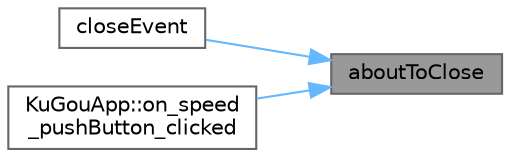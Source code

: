 digraph "aboutToClose"
{
 // LATEX_PDF_SIZE
  bgcolor="transparent";
  edge [fontname=Helvetica,fontsize=10,labelfontname=Helvetica,labelfontsize=10];
  node [fontname=Helvetica,fontsize=10,shape=box,height=0.2,width=0.4];
  rankdir="RL";
  Node1 [id="Node000001",label="aboutToClose",height=0.2,width=0.4,color="gray40", fillcolor="grey60", style="filled", fontcolor="black",tooltip="即将关闭信号"];
  Node1 -> Node2 [id="edge1_Node000001_Node000002",dir="back",color="steelblue1",style="solid",tooltip=" "];
  Node2 [id="Node000002",label="closeEvent",height=0.2,width=0.4,color="grey40", fillcolor="white", style="filled",URL="$class_speed_dialog.html#a734e48502f247ab4495ae832e4c2ae2e",tooltip="关闭事件"];
  Node1 -> Node3 [id="edge2_Node000001_Node000003",dir="back",color="steelblue1",style="solid",tooltip=" "];
  Node3 [id="Node000003",label="KuGouApp::on_speed\l_pushButton_clicked",height=0.2,width=0.4,color="grey40", fillcolor="white", style="filled",URL="$class_ku_gou_app.html#ad2feed5214cef6df68fee72b02aa83e8",tooltip="速度选择按钮点击槽函数"];
}
